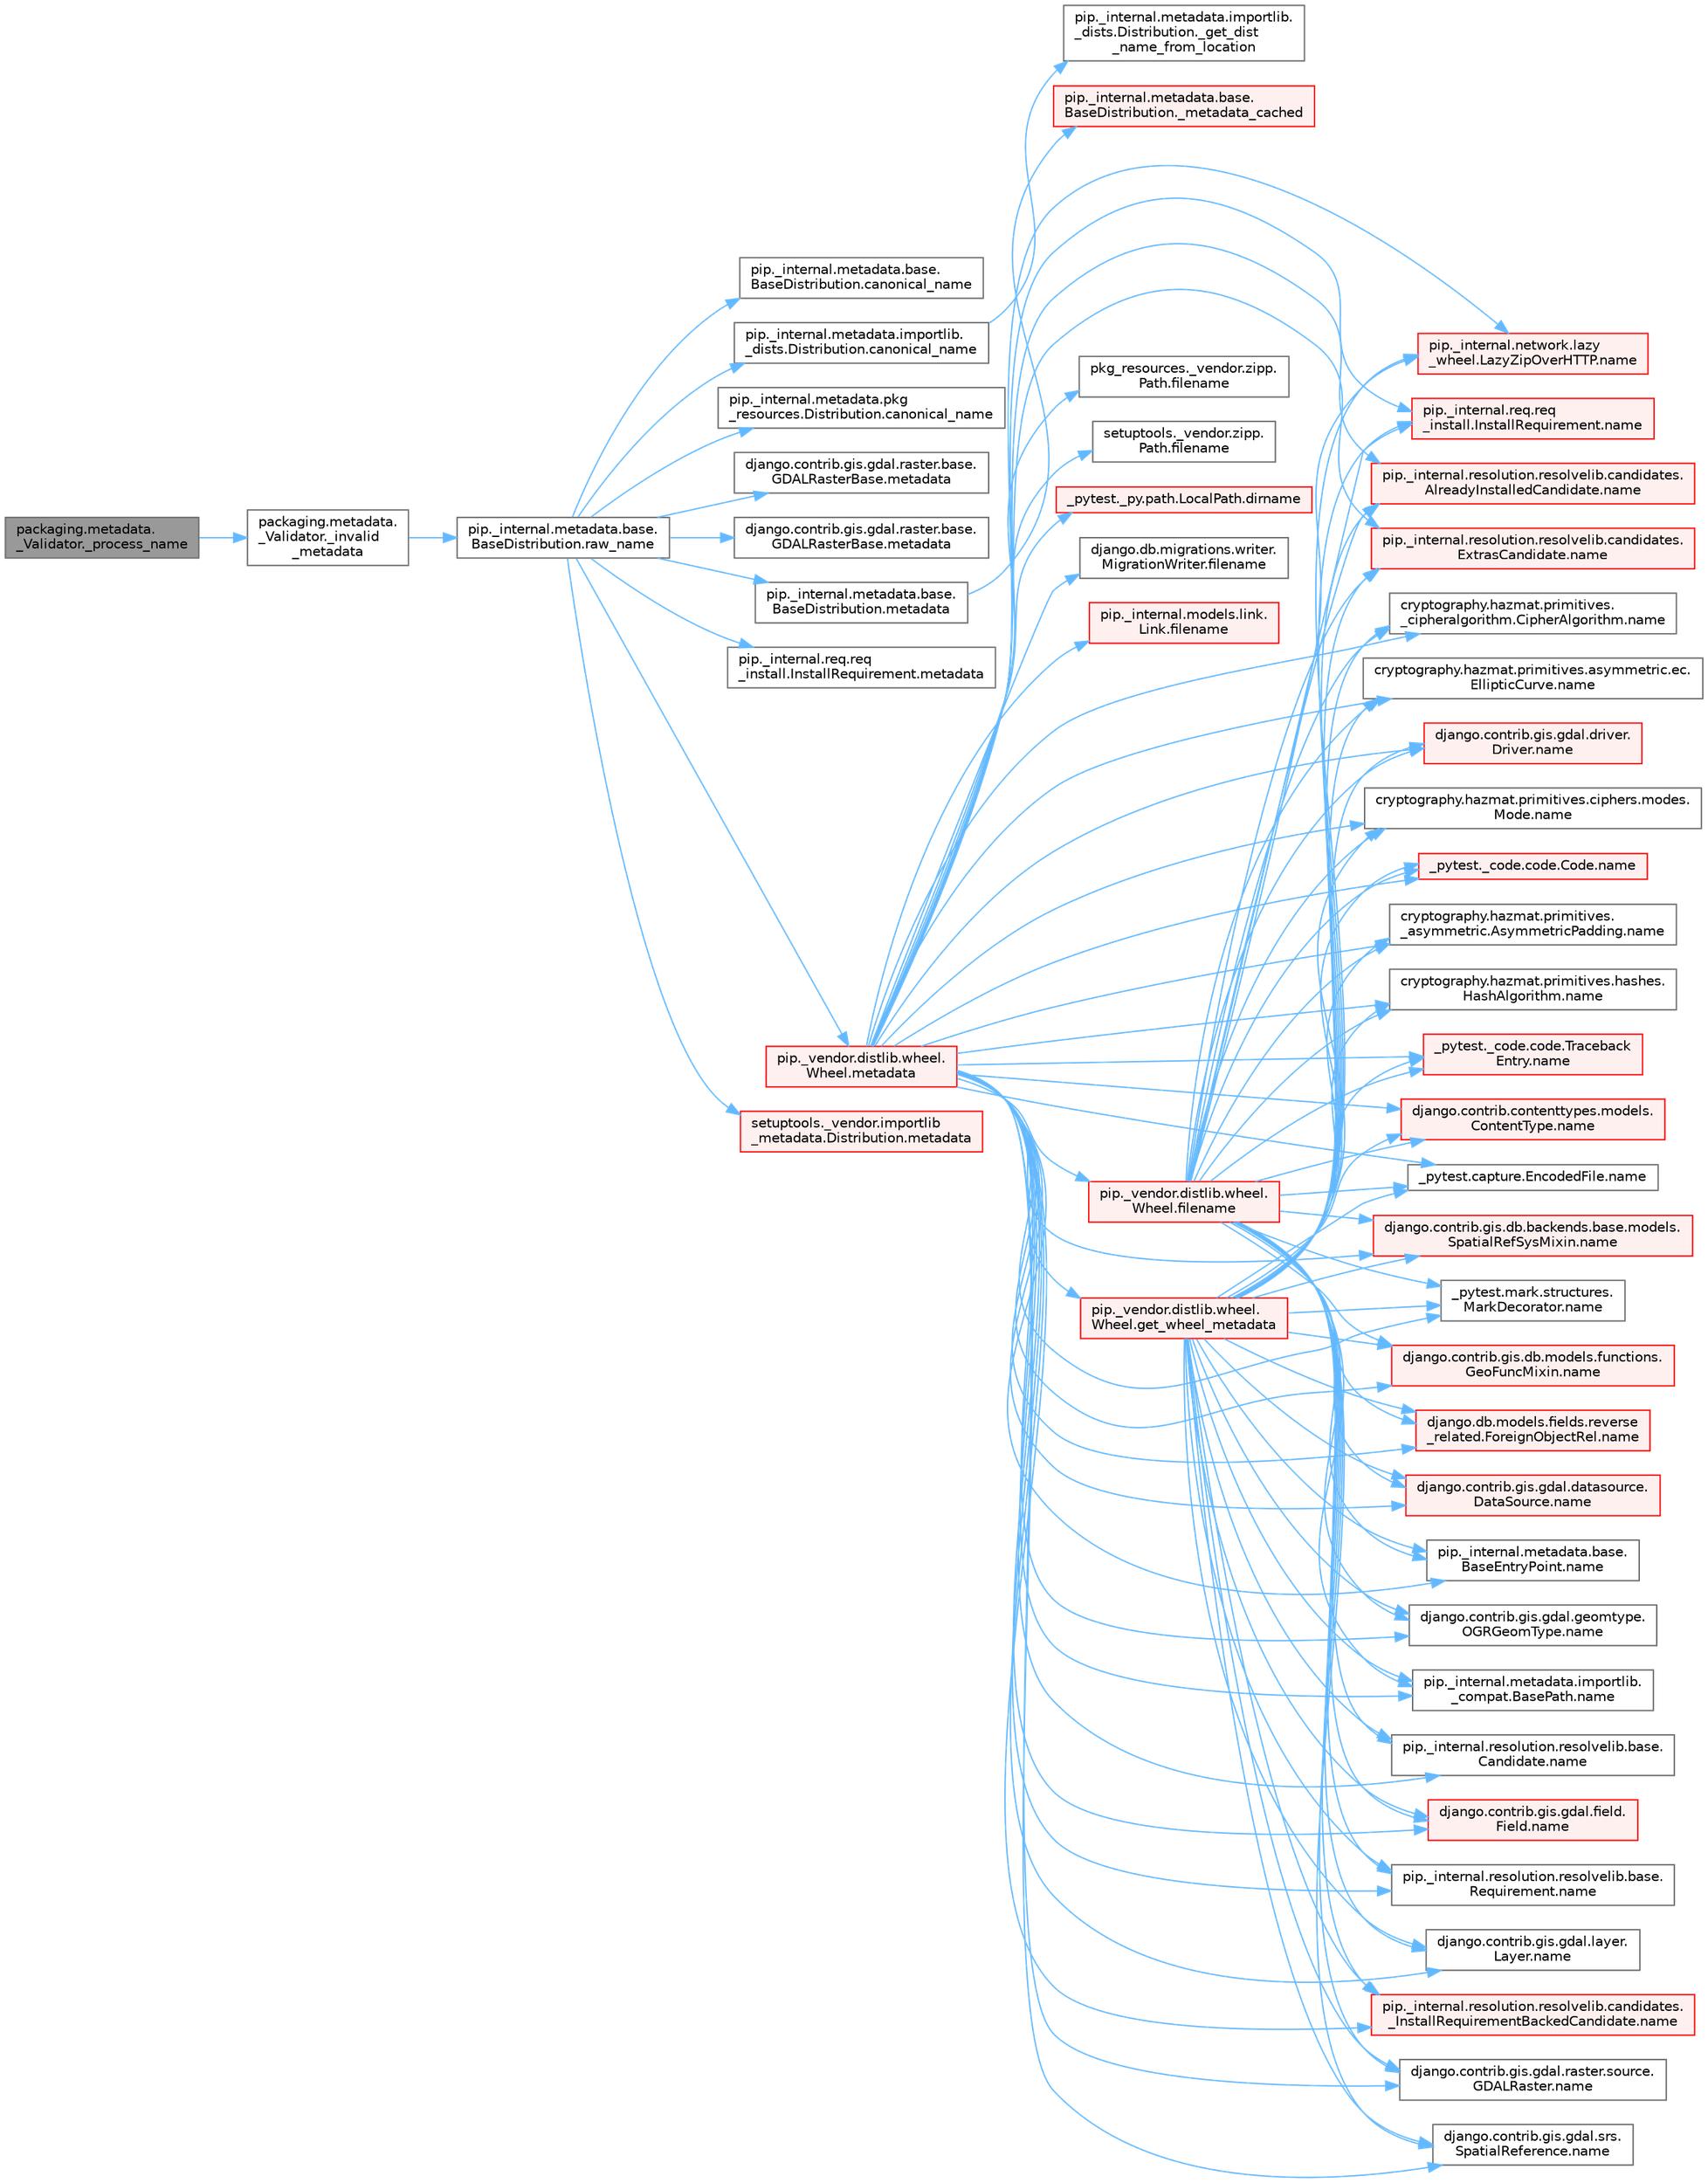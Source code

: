 digraph "packaging.metadata._Validator._process_name"
{
 // LATEX_PDF_SIZE
  bgcolor="transparent";
  edge [fontname=Helvetica,fontsize=10,labelfontname=Helvetica,labelfontsize=10];
  node [fontname=Helvetica,fontsize=10,shape=box,height=0.2,width=0.4];
  rankdir="LR";
  Node1 [id="Node000001",label="packaging.metadata.\l_Validator._process_name",height=0.2,width=0.4,color="gray40", fillcolor="grey60", style="filled", fontcolor="black",tooltip=" "];
  Node1 -> Node2 [id="edge1_Node000001_Node000002",color="steelblue1",style="solid",tooltip=" "];
  Node2 [id="Node000002",label="packaging.metadata.\l_Validator._invalid\l_metadata",height=0.2,width=0.4,color="grey40", fillcolor="white", style="filled",URL="$classpackaging_1_1metadata_1_1___validator.html#af5bcd00403d8c138fe4410af5357116b",tooltip=" "];
  Node2 -> Node3 [id="edge2_Node000002_Node000003",color="steelblue1",style="solid",tooltip=" "];
  Node3 [id="Node000003",label="pip._internal.metadata.base.\lBaseDistribution.raw_name",height=0.2,width=0.4,color="grey40", fillcolor="white", style="filled",URL="$classpip_1_1__internal_1_1metadata_1_1base_1_1_base_distribution.html#a99e5dbebc5edb6f25ac7f45d435e2051",tooltip=" "];
  Node3 -> Node4 [id="edge3_Node000003_Node000004",color="steelblue1",style="solid",tooltip=" "];
  Node4 [id="Node000004",label="pip._internal.metadata.base.\lBaseDistribution.canonical_name",height=0.2,width=0.4,color="grey40", fillcolor="white", style="filled",URL="$classpip_1_1__internal_1_1metadata_1_1base_1_1_base_distribution.html#ac7738bb45b0a951d488347a499a348fc",tooltip=" "];
  Node3 -> Node5 [id="edge4_Node000003_Node000005",color="steelblue1",style="solid",tooltip=" "];
  Node5 [id="Node000005",label="pip._internal.metadata.importlib.\l_dists.Distribution.canonical_name",height=0.2,width=0.4,color="grey40", fillcolor="white", style="filled",URL="$classpip_1_1__internal_1_1metadata_1_1importlib_1_1__dists_1_1_distribution.html#addbdc2ed7ebd74c91343b7e00e3ef027",tooltip=" "];
  Node5 -> Node6 [id="edge5_Node000005_Node000006",color="steelblue1",style="solid",tooltip=" "];
  Node6 [id="Node000006",label="pip._internal.metadata.importlib.\l_dists.Distribution._get_dist\l_name_from_location",height=0.2,width=0.4,color="grey40", fillcolor="white", style="filled",URL="$classpip_1_1__internal_1_1metadata_1_1importlib_1_1__dists_1_1_distribution.html#a7d955a51de3aad7a42bfb3c2dd74070c",tooltip=" "];
  Node3 -> Node7 [id="edge6_Node000003_Node000007",color="steelblue1",style="solid",tooltip=" "];
  Node7 [id="Node000007",label="pip._internal.metadata.pkg\l_resources.Distribution.canonical_name",height=0.2,width=0.4,color="grey40", fillcolor="white", style="filled",URL="$classpip_1_1__internal_1_1metadata_1_1pkg__resources_1_1_distribution.html#a7851a31e77a4b5ade8ac9c0b53fb5157",tooltip=" "];
  Node3 -> Node8 [id="edge7_Node000003_Node000008",color="steelblue1",style="solid",tooltip=" "];
  Node8 [id="Node000008",label="django.contrib.gis.gdal.raster.base.\lGDALRasterBase.metadata",height=0.2,width=0.4,color="grey40", fillcolor="white", style="filled",URL="$classdjango_1_1contrib_1_1gis_1_1gdal_1_1raster_1_1base_1_1_g_d_a_l_raster_base.html#ac656a9816397d9b605bdbc6175fde717",tooltip=" "];
  Node3 -> Node9 [id="edge8_Node000003_Node000009",color="steelblue1",style="solid",tooltip=" "];
  Node9 [id="Node000009",label="django.contrib.gis.gdal.raster.base.\lGDALRasterBase.metadata",height=0.2,width=0.4,color="grey40", fillcolor="white", style="filled",URL="$classdjango_1_1contrib_1_1gis_1_1gdal_1_1raster_1_1base_1_1_g_d_a_l_raster_base.html#ac68a22e3a52d43707936b339b8af62ad",tooltip=" "];
  Node3 -> Node10 [id="edge9_Node000003_Node000010",color="steelblue1",style="solid",tooltip=" "];
  Node10 [id="Node000010",label="pip._internal.metadata.base.\lBaseDistribution.metadata",height=0.2,width=0.4,color="grey40", fillcolor="white", style="filled",URL="$classpip_1_1__internal_1_1metadata_1_1base_1_1_base_distribution.html#a665b55bcebd861e5959f53a7d2f1350f",tooltip=" "];
  Node10 -> Node11 [id="edge10_Node000010_Node000011",color="steelblue1",style="solid",tooltip=" "];
  Node11 [id="Node000011",label="pip._internal.metadata.base.\lBaseDistribution._metadata_cached",height=0.2,width=0.4,color="red", fillcolor="#FFF0F0", style="filled",URL="$classpip_1_1__internal_1_1metadata_1_1base_1_1_base_distribution.html#a12683b16870a097bbe854e4ee3364f7f",tooltip=" "];
  Node3 -> Node395 [id="edge11_Node000003_Node000395",color="steelblue1",style="solid",tooltip=" "];
  Node395 [id="Node000395",label="pip._internal.req.req\l_install.InstallRequirement.metadata",height=0.2,width=0.4,color="grey40", fillcolor="white", style="filled",URL="$classpip_1_1__internal_1_1req_1_1req__install_1_1_install_requirement.html#a212fdd382933af2966e6a94c2db91bca",tooltip=" "];
  Node3 -> Node396 [id="edge12_Node000003_Node000396",color="steelblue1",style="solid",tooltip=" "];
  Node396 [id="Node000396",label="pip._vendor.distlib.wheel.\lWheel.metadata",height=0.2,width=0.4,color="red", fillcolor="#FFF0F0", style="filled",URL="$classpip_1_1__vendor_1_1distlib_1_1wheel_1_1_wheel.html#a9e567ddb3165e2b2bdb2c358774b32a6",tooltip=" "];
  Node396 -> Node397 [id="edge13_Node000396_Node000397",color="steelblue1",style="solid",tooltip=" "];
  Node397 [id="Node000397",label="_pytest._py.path.LocalPath.dirname",height=0.2,width=0.4,color="red", fillcolor="#FFF0F0", style="filled",URL="$class__pytest_1_1__py_1_1path_1_1_local_path.html#aa1920ee3bb71bfb594e849010c5971ac",tooltip=" "];
  Node396 -> Node398 [id="edge14_Node000396_Node000398",color="steelblue1",style="solid",tooltip=" "];
  Node398 [id="Node000398",label="django.db.migrations.writer.\lMigrationWriter.filename",height=0.2,width=0.4,color="grey40", fillcolor="white", style="filled",URL="$classdjango_1_1db_1_1migrations_1_1writer_1_1_migration_writer.html#ae24480c1739a3664d744483f682558f6",tooltip=" "];
  Node396 -> Node399 [id="edge15_Node000396_Node000399",color="steelblue1",style="solid",tooltip=" "];
  Node399 [id="Node000399",label="pip._internal.models.link.\lLink.filename",height=0.2,width=0.4,color="red", fillcolor="#FFF0F0", style="filled",URL="$classpip_1_1__internal_1_1models_1_1link_1_1_link.html#a5fb02f5a5a42909c89a18745b74cf998",tooltip=" "];
  Node396 -> Node1257 [id="edge16_Node000396_Node001257",color="steelblue1",style="solid",tooltip=" "];
  Node1257 [id="Node001257",label="pip._vendor.distlib.wheel.\lWheel.filename",height=0.2,width=0.4,color="red", fillcolor="#FFF0F0", style="filled",URL="$classpip_1_1__vendor_1_1distlib_1_1wheel_1_1_wheel.html#a396687a6caff7584126f2dec111900fd",tooltip=" "];
  Node1257 -> Node347 [id="edge17_Node001257_Node000347",color="steelblue1",style="solid",tooltip=" "];
  Node347 [id="Node000347",label="_pytest._code.code.Code.name",height=0.2,width=0.4,color="red", fillcolor="#FFF0F0", style="filled",URL="$class__pytest_1_1__code_1_1code_1_1_code.html#a1f3cbc53ca6df4a1bab12183694b6e78",tooltip=" "];
  Node1257 -> Node348 [id="edge18_Node001257_Node000348",color="steelblue1",style="solid",tooltip=" "];
  Node348 [id="Node000348",label="_pytest._code.code.Traceback\lEntry.name",height=0.2,width=0.4,color="red", fillcolor="#FFF0F0", style="filled",URL="$class__pytest_1_1__code_1_1code_1_1_traceback_entry.html#a106b95c0753f41669fbfb8ee4c11ad3d",tooltip=" "];
  Node1257 -> Node349 [id="edge19_Node001257_Node000349",color="steelblue1",style="solid",tooltip=" "];
  Node349 [id="Node000349",label="_pytest.capture.EncodedFile.name",height=0.2,width=0.4,color="grey40", fillcolor="white", style="filled",URL="$class__pytest_1_1capture_1_1_encoded_file.html#a738c73b5de21c7261d9e51f71e4f0397",tooltip=" "];
  Node1257 -> Node350 [id="edge20_Node001257_Node000350",color="steelblue1",style="solid",tooltip=" "];
  Node350 [id="Node000350",label="_pytest.mark.structures.\lMarkDecorator.name",height=0.2,width=0.4,color="grey40", fillcolor="white", style="filled",URL="$class__pytest_1_1mark_1_1structures_1_1_mark_decorator.html#ae8f66760cda125450e0e3bd38689c72f",tooltip=" "];
  Node1257 -> Node351 [id="edge21_Node001257_Node000351",color="steelblue1",style="solid",tooltip=" "];
  Node351 [id="Node000351",label="cryptography.hazmat.primitives.\l_asymmetric.AsymmetricPadding.name",height=0.2,width=0.4,color="grey40", fillcolor="white", style="filled",URL="$classcryptography_1_1hazmat_1_1primitives_1_1__asymmetric_1_1_asymmetric_padding.html#a8f72e8284cb336861a873ed5ce0e39b5",tooltip=" "];
  Node1257 -> Node352 [id="edge22_Node001257_Node000352",color="steelblue1",style="solid",tooltip=" "];
  Node352 [id="Node000352",label="cryptography.hazmat.primitives.\l_cipheralgorithm.CipherAlgorithm.name",height=0.2,width=0.4,color="grey40", fillcolor="white", style="filled",URL="$classcryptography_1_1hazmat_1_1primitives_1_1__cipheralgorithm_1_1_cipher_algorithm.html#a50567a5c3388450ab7aa883ab34a1ac7",tooltip=" "];
  Node1257 -> Node353 [id="edge23_Node001257_Node000353",color="steelblue1",style="solid",tooltip=" "];
  Node353 [id="Node000353",label="cryptography.hazmat.primitives.asymmetric.ec.\lEllipticCurve.name",height=0.2,width=0.4,color="grey40", fillcolor="white", style="filled",URL="$classcryptography_1_1hazmat_1_1primitives_1_1asymmetric_1_1ec_1_1_elliptic_curve.html#a2775c4e945309a6c7ea33dace1698a60",tooltip=" "];
  Node1257 -> Node354 [id="edge24_Node001257_Node000354",color="steelblue1",style="solid",tooltip=" "];
  Node354 [id="Node000354",label="cryptography.hazmat.primitives.ciphers.modes.\lMode.name",height=0.2,width=0.4,color="grey40", fillcolor="white", style="filled",URL="$classcryptography_1_1hazmat_1_1primitives_1_1ciphers_1_1modes_1_1_mode.html#a99d93fd1370a2abbb5bb5cffbd5ff0f7",tooltip=" "];
  Node1257 -> Node355 [id="edge25_Node001257_Node000355",color="steelblue1",style="solid",tooltip=" "];
  Node355 [id="Node000355",label="cryptography.hazmat.primitives.hashes.\lHashAlgorithm.name",height=0.2,width=0.4,color="grey40", fillcolor="white", style="filled",URL="$classcryptography_1_1hazmat_1_1primitives_1_1hashes_1_1_hash_algorithm.html#a42c7e1582d9b46a015774af9e5cbbb0b",tooltip=" "];
  Node1257 -> Node356 [id="edge26_Node001257_Node000356",color="steelblue1",style="solid",tooltip=" "];
  Node356 [id="Node000356",label="django.contrib.contenttypes.models.\lContentType.name",height=0.2,width=0.4,color="red", fillcolor="#FFF0F0", style="filled",URL="$classdjango_1_1contrib_1_1contenttypes_1_1models_1_1_content_type.html#a305b62f56597bb2e4823dcf5e6ccdcf8",tooltip=" "];
  Node1257 -> Node358 [id="edge27_Node001257_Node000358",color="steelblue1",style="solid",tooltip=" "];
  Node358 [id="Node000358",label="django.contrib.gis.db.backends.base.models.\lSpatialRefSysMixin.name",height=0.2,width=0.4,color="red", fillcolor="#FFF0F0", style="filled",URL="$classdjango_1_1contrib_1_1gis_1_1db_1_1backends_1_1base_1_1models_1_1_spatial_ref_sys_mixin.html#a56fe36e786b49160249395f453dd1cab",tooltip=" "];
  Node1257 -> Node359 [id="edge28_Node001257_Node000359",color="steelblue1",style="solid",tooltip=" "];
  Node359 [id="Node000359",label="django.contrib.gis.db.models.functions.\lGeoFuncMixin.name",height=0.2,width=0.4,color="red", fillcolor="#FFF0F0", style="filled",URL="$classdjango_1_1contrib_1_1gis_1_1db_1_1models_1_1functions_1_1_geo_func_mixin.html#adeeb6b2c9db337396468712e919af622",tooltip=" "];
  Node1257 -> Node360 [id="edge29_Node001257_Node000360",color="steelblue1",style="solid",tooltip=" "];
  Node360 [id="Node000360",label="django.contrib.gis.gdal.datasource.\lDataSource.name",height=0.2,width=0.4,color="red", fillcolor="#FFF0F0", style="filled",URL="$classdjango_1_1contrib_1_1gis_1_1gdal_1_1datasource_1_1_data_source.html#aaa98728c7ef6f4d96c689550e8af3ed5",tooltip=" "];
  Node1257 -> Node361 [id="edge30_Node001257_Node000361",color="steelblue1",style="solid",tooltip=" "];
  Node361 [id="Node000361",label="django.contrib.gis.gdal.driver.\lDriver.name",height=0.2,width=0.4,color="red", fillcolor="#FFF0F0", style="filled",URL="$classdjango_1_1contrib_1_1gis_1_1gdal_1_1driver_1_1_driver.html#aaa5d4d1b9fd762839db84d1e56e36b7f",tooltip=" "];
  Node1257 -> Node362 [id="edge31_Node001257_Node000362",color="steelblue1",style="solid",tooltip=" "];
  Node362 [id="Node000362",label="django.contrib.gis.gdal.field.\lField.name",height=0.2,width=0.4,color="red", fillcolor="#FFF0F0", style="filled",URL="$classdjango_1_1contrib_1_1gis_1_1gdal_1_1field_1_1_field.html#a28a3b0af5006d5abf34d5b1497011368",tooltip=" "];
  Node1257 -> Node363 [id="edge32_Node001257_Node000363",color="steelblue1",style="solid",tooltip=" "];
  Node363 [id="Node000363",label="django.contrib.gis.gdal.geomtype.\lOGRGeomType.name",height=0.2,width=0.4,color="grey40", fillcolor="white", style="filled",URL="$classdjango_1_1contrib_1_1gis_1_1gdal_1_1geomtype_1_1_o_g_r_geom_type.html#a719b3100682ab8df79fd8a2484163b8e",tooltip=" "];
  Node1257 -> Node364 [id="edge33_Node001257_Node000364",color="steelblue1",style="solid",tooltip=" "];
  Node364 [id="Node000364",label="django.contrib.gis.gdal.layer.\lLayer.name",height=0.2,width=0.4,color="grey40", fillcolor="white", style="filled",URL="$classdjango_1_1contrib_1_1gis_1_1gdal_1_1layer_1_1_layer.html#a53791d8e2fe8b1ca86b426a625e7d66c",tooltip=" "];
  Node1257 -> Node365 [id="edge34_Node001257_Node000365",color="steelblue1",style="solid",tooltip=" "];
  Node365 [id="Node000365",label="django.contrib.gis.gdal.raster.source.\lGDALRaster.name",height=0.2,width=0.4,color="grey40", fillcolor="white", style="filled",URL="$classdjango_1_1contrib_1_1gis_1_1gdal_1_1raster_1_1source_1_1_g_d_a_l_raster.html#a6cca2a8eca0ab4ff2e89f0f0cce590d1",tooltip=" "];
  Node1257 -> Node366 [id="edge35_Node001257_Node000366",color="steelblue1",style="solid",tooltip=" "];
  Node366 [id="Node000366",label="django.contrib.gis.gdal.srs.\lSpatialReference.name",height=0.2,width=0.4,color="grey40", fillcolor="white", style="filled",URL="$classdjango_1_1contrib_1_1gis_1_1gdal_1_1srs_1_1_spatial_reference.html#ac2c9d37b41ae1a91ca63a7046590d603",tooltip=" "];
  Node1257 -> Node367 [id="edge36_Node001257_Node000367",color="steelblue1",style="solid",tooltip=" "];
  Node367 [id="Node000367",label="django.db.models.fields.reverse\l_related.ForeignObjectRel.name",height=0.2,width=0.4,color="red", fillcolor="#FFF0F0", style="filled",URL="$classdjango_1_1db_1_1models_1_1fields_1_1reverse__related_1_1_foreign_object_rel.html#a5c0c2387142987d2c9582e677e90b5d7",tooltip=" "];
  Node1257 -> Node368 [id="edge37_Node001257_Node000368",color="steelblue1",style="solid",tooltip=" "];
  Node368 [id="Node000368",label="pip._internal.metadata.base.\lBaseEntryPoint.name",height=0.2,width=0.4,color="grey40", fillcolor="white", style="filled",URL="$classpip_1_1__internal_1_1metadata_1_1base_1_1_base_entry_point.html#acd0c7299966258aeb0876da26520233d",tooltip=" "];
  Node1257 -> Node369 [id="edge38_Node001257_Node000369",color="steelblue1",style="solid",tooltip=" "];
  Node369 [id="Node000369",label="pip._internal.metadata.importlib.\l_compat.BasePath.name",height=0.2,width=0.4,color="grey40", fillcolor="white", style="filled",URL="$classpip_1_1__internal_1_1metadata_1_1importlib_1_1__compat_1_1_base_path.html#aa5b4e00be6be00e1bd599909ae50bc00",tooltip=" "];
  Node1257 -> Node370 [id="edge39_Node001257_Node000370",color="steelblue1",style="solid",tooltip=" "];
  Node370 [id="Node000370",label="pip._internal.network.lazy\l_wheel.LazyZipOverHTTP.name",height=0.2,width=0.4,color="red", fillcolor="#FFF0F0", style="filled",URL="$classpip_1_1__internal_1_1network_1_1lazy__wheel_1_1_lazy_zip_over_h_t_t_p.html#a59403bb703d375caa6c1dda7573257a1",tooltip=" "];
  Node1257 -> Node371 [id="edge40_Node001257_Node000371",color="steelblue1",style="solid",tooltip=" "];
  Node371 [id="Node000371",label="pip._internal.req.req\l_install.InstallRequirement.name",height=0.2,width=0.4,color="red", fillcolor="#FFF0F0", style="filled",URL="$classpip_1_1__internal_1_1req_1_1req__install_1_1_install_requirement.html#a6b019e16ae98576ae64c68e0f5824e34",tooltip=" "];
  Node1257 -> Node379 [id="edge41_Node001257_Node000379",color="steelblue1",style="solid",tooltip=" "];
  Node379 [id="Node000379",label="pip._internal.resolution.resolvelib.base.\lCandidate.name",height=0.2,width=0.4,color="grey40", fillcolor="white", style="filled",URL="$classpip_1_1__internal_1_1resolution_1_1resolvelib_1_1base_1_1_candidate.html#a7000e68e912182072a011f9df0c142ee",tooltip=" "];
  Node1257 -> Node380 [id="edge42_Node001257_Node000380",color="steelblue1",style="solid",tooltip=" "];
  Node380 [id="Node000380",label="pip._internal.resolution.resolvelib.base.\lRequirement.name",height=0.2,width=0.4,color="grey40", fillcolor="white", style="filled",URL="$classpip_1_1__internal_1_1resolution_1_1resolvelib_1_1base_1_1_requirement.html#a013752876d4b3521f3a087987b443d90",tooltip=" "];
  Node1257 -> Node381 [id="edge43_Node001257_Node000381",color="steelblue1",style="solid",tooltip=" "];
  Node381 [id="Node000381",label="pip._internal.resolution.resolvelib.candidates.\l_InstallRequirementBackedCandidate.name",height=0.2,width=0.4,color="red", fillcolor="#FFF0F0", style="filled",URL="$classpip_1_1__internal_1_1resolution_1_1resolvelib_1_1candidates_1_1___install_requirement_backed_candidate.html#a1538a825241b855a4abf51d6bf616cde",tooltip=" "];
  Node1257 -> Node413 [id="edge44_Node001257_Node000413",color="steelblue1",style="solid",tooltip=" "];
  Node413 [id="Node000413",label="pip._internal.resolution.resolvelib.candidates.\lAlreadyInstalledCandidate.name",height=0.2,width=0.4,color="red", fillcolor="#FFF0F0", style="filled",URL="$classpip_1_1__internal_1_1resolution_1_1resolvelib_1_1candidates_1_1_already_installed_candidate.html#a0f4ae3f092daa140dc8bda04e8d0f2d0",tooltip=" "];
  Node1257 -> Node414 [id="edge45_Node001257_Node000414",color="steelblue1",style="solid",tooltip=" "];
  Node414 [id="Node000414",label="pip._internal.resolution.resolvelib.candidates.\lExtrasCandidate.name",height=0.2,width=0.4,color="red", fillcolor="#FFF0F0", style="filled",URL="$classpip_1_1__internal_1_1resolution_1_1resolvelib_1_1candidates_1_1_extras_candidate.html#a6e13b1ab724cd7af8b22cadb37352b31",tooltip=" "];
  Node396 -> Node1262 [id="edge46_Node000396_Node001262",color="steelblue1",style="solid",tooltip=" "];
  Node1262 [id="Node001262",label="pkg_resources._vendor.zipp.\lPath.filename",height=0.2,width=0.4,color="grey40", fillcolor="white", style="filled",URL="$classpkg__resources_1_1__vendor_1_1zipp_1_1_path.html#a364eea0ac8419e712d546d032dd6cd86",tooltip=" "];
  Node396 -> Node1263 [id="edge47_Node000396_Node001263",color="steelblue1",style="solid",tooltip=" "];
  Node1263 [id="Node001263",label="setuptools._vendor.zipp.\lPath.filename",height=0.2,width=0.4,color="grey40", fillcolor="white", style="filled",URL="$classsetuptools_1_1__vendor_1_1zipp_1_1_path.html#a79fd7191e6fedef64bfc8367ffb48472",tooltip=" "];
  Node396 -> Node3143 [id="edge48_Node000396_Node003143",color="steelblue1",style="solid",tooltip=" "];
  Node3143 [id="Node003143",label="pip._vendor.distlib.wheel.\lWheel.get_wheel_metadata",height=0.2,width=0.4,color="red", fillcolor="#FFF0F0", style="filled",URL="$classpip_1_1__vendor_1_1distlib_1_1wheel_1_1_wheel.html#a66d906d4f1bf156d6c61f9265f2d34f2",tooltip=" "];
  Node3143 -> Node347 [id="edge49_Node003143_Node000347",color="steelblue1",style="solid",tooltip=" "];
  Node3143 -> Node348 [id="edge50_Node003143_Node000348",color="steelblue1",style="solid",tooltip=" "];
  Node3143 -> Node349 [id="edge51_Node003143_Node000349",color="steelblue1",style="solid",tooltip=" "];
  Node3143 -> Node350 [id="edge52_Node003143_Node000350",color="steelblue1",style="solid",tooltip=" "];
  Node3143 -> Node351 [id="edge53_Node003143_Node000351",color="steelblue1",style="solid",tooltip=" "];
  Node3143 -> Node352 [id="edge54_Node003143_Node000352",color="steelblue1",style="solid",tooltip=" "];
  Node3143 -> Node353 [id="edge55_Node003143_Node000353",color="steelblue1",style="solid",tooltip=" "];
  Node3143 -> Node354 [id="edge56_Node003143_Node000354",color="steelblue1",style="solid",tooltip=" "];
  Node3143 -> Node355 [id="edge57_Node003143_Node000355",color="steelblue1",style="solid",tooltip=" "];
  Node3143 -> Node356 [id="edge58_Node003143_Node000356",color="steelblue1",style="solid",tooltip=" "];
  Node3143 -> Node358 [id="edge59_Node003143_Node000358",color="steelblue1",style="solid",tooltip=" "];
  Node3143 -> Node359 [id="edge60_Node003143_Node000359",color="steelblue1",style="solid",tooltip=" "];
  Node3143 -> Node360 [id="edge61_Node003143_Node000360",color="steelblue1",style="solid",tooltip=" "];
  Node3143 -> Node361 [id="edge62_Node003143_Node000361",color="steelblue1",style="solid",tooltip=" "];
  Node3143 -> Node362 [id="edge63_Node003143_Node000362",color="steelblue1",style="solid",tooltip=" "];
  Node3143 -> Node363 [id="edge64_Node003143_Node000363",color="steelblue1",style="solid",tooltip=" "];
  Node3143 -> Node364 [id="edge65_Node003143_Node000364",color="steelblue1",style="solid",tooltip=" "];
  Node3143 -> Node365 [id="edge66_Node003143_Node000365",color="steelblue1",style="solid",tooltip=" "];
  Node3143 -> Node366 [id="edge67_Node003143_Node000366",color="steelblue1",style="solid",tooltip=" "];
  Node3143 -> Node367 [id="edge68_Node003143_Node000367",color="steelblue1",style="solid",tooltip=" "];
  Node3143 -> Node368 [id="edge69_Node003143_Node000368",color="steelblue1",style="solid",tooltip=" "];
  Node3143 -> Node369 [id="edge70_Node003143_Node000369",color="steelblue1",style="solid",tooltip=" "];
  Node3143 -> Node370 [id="edge71_Node003143_Node000370",color="steelblue1",style="solid",tooltip=" "];
  Node3143 -> Node371 [id="edge72_Node003143_Node000371",color="steelblue1",style="solid",tooltip=" "];
  Node3143 -> Node379 [id="edge73_Node003143_Node000379",color="steelblue1",style="solid",tooltip=" "];
  Node3143 -> Node380 [id="edge74_Node003143_Node000380",color="steelblue1",style="solid",tooltip=" "];
  Node3143 -> Node381 [id="edge75_Node003143_Node000381",color="steelblue1",style="solid",tooltip=" "];
  Node3143 -> Node413 [id="edge76_Node003143_Node000413",color="steelblue1",style="solid",tooltip=" "];
  Node3143 -> Node414 [id="edge77_Node003143_Node000414",color="steelblue1",style="solid",tooltip=" "];
  Node396 -> Node347 [id="edge78_Node000396_Node000347",color="steelblue1",style="solid",tooltip=" "];
  Node396 -> Node348 [id="edge79_Node000396_Node000348",color="steelblue1",style="solid",tooltip=" "];
  Node396 -> Node349 [id="edge80_Node000396_Node000349",color="steelblue1",style="solid",tooltip=" "];
  Node396 -> Node350 [id="edge81_Node000396_Node000350",color="steelblue1",style="solid",tooltip=" "];
  Node396 -> Node351 [id="edge82_Node000396_Node000351",color="steelblue1",style="solid",tooltip=" "];
  Node396 -> Node352 [id="edge83_Node000396_Node000352",color="steelblue1",style="solid",tooltip=" "];
  Node396 -> Node353 [id="edge84_Node000396_Node000353",color="steelblue1",style="solid",tooltip=" "];
  Node396 -> Node354 [id="edge85_Node000396_Node000354",color="steelblue1",style="solid",tooltip=" "];
  Node396 -> Node355 [id="edge86_Node000396_Node000355",color="steelblue1",style="solid",tooltip=" "];
  Node396 -> Node356 [id="edge87_Node000396_Node000356",color="steelblue1",style="solid",tooltip=" "];
  Node396 -> Node358 [id="edge88_Node000396_Node000358",color="steelblue1",style="solid",tooltip=" "];
  Node396 -> Node359 [id="edge89_Node000396_Node000359",color="steelblue1",style="solid",tooltip=" "];
  Node396 -> Node360 [id="edge90_Node000396_Node000360",color="steelblue1",style="solid",tooltip=" "];
  Node396 -> Node361 [id="edge91_Node000396_Node000361",color="steelblue1",style="solid",tooltip=" "];
  Node396 -> Node362 [id="edge92_Node000396_Node000362",color="steelblue1",style="solid",tooltip=" "];
  Node396 -> Node363 [id="edge93_Node000396_Node000363",color="steelblue1",style="solid",tooltip=" "];
  Node396 -> Node364 [id="edge94_Node000396_Node000364",color="steelblue1",style="solid",tooltip=" "];
  Node396 -> Node365 [id="edge95_Node000396_Node000365",color="steelblue1",style="solid",tooltip=" "];
  Node396 -> Node366 [id="edge96_Node000396_Node000366",color="steelblue1",style="solid",tooltip=" "];
  Node396 -> Node367 [id="edge97_Node000396_Node000367",color="steelblue1",style="solid",tooltip=" "];
  Node396 -> Node368 [id="edge98_Node000396_Node000368",color="steelblue1",style="solid",tooltip=" "];
  Node396 -> Node369 [id="edge99_Node000396_Node000369",color="steelblue1",style="solid",tooltip=" "];
  Node396 -> Node370 [id="edge100_Node000396_Node000370",color="steelblue1",style="solid",tooltip=" "];
  Node396 -> Node371 [id="edge101_Node000396_Node000371",color="steelblue1",style="solid",tooltip=" "];
  Node396 -> Node379 [id="edge102_Node000396_Node000379",color="steelblue1",style="solid",tooltip=" "];
  Node396 -> Node380 [id="edge103_Node000396_Node000380",color="steelblue1",style="solid",tooltip=" "];
  Node396 -> Node381 [id="edge104_Node000396_Node000381",color="steelblue1",style="solid",tooltip=" "];
  Node396 -> Node413 [id="edge105_Node000396_Node000413",color="steelblue1",style="solid",tooltip=" "];
  Node396 -> Node414 [id="edge106_Node000396_Node000414",color="steelblue1",style="solid",tooltip=" "];
  Node3 -> Node590 [id="edge107_Node000003_Node000590",color="steelblue1",style="solid",tooltip=" "];
  Node590 [id="Node000590",label="setuptools._vendor.importlib\l_metadata.Distribution.metadata",height=0.2,width=0.4,color="red", fillcolor="#FFF0F0", style="filled",URL="$classsetuptools_1_1__vendor_1_1importlib__metadata_1_1_distribution.html#afe56c9fb55cf594cb94d0ebe52c32fad",tooltip=" "];
}
